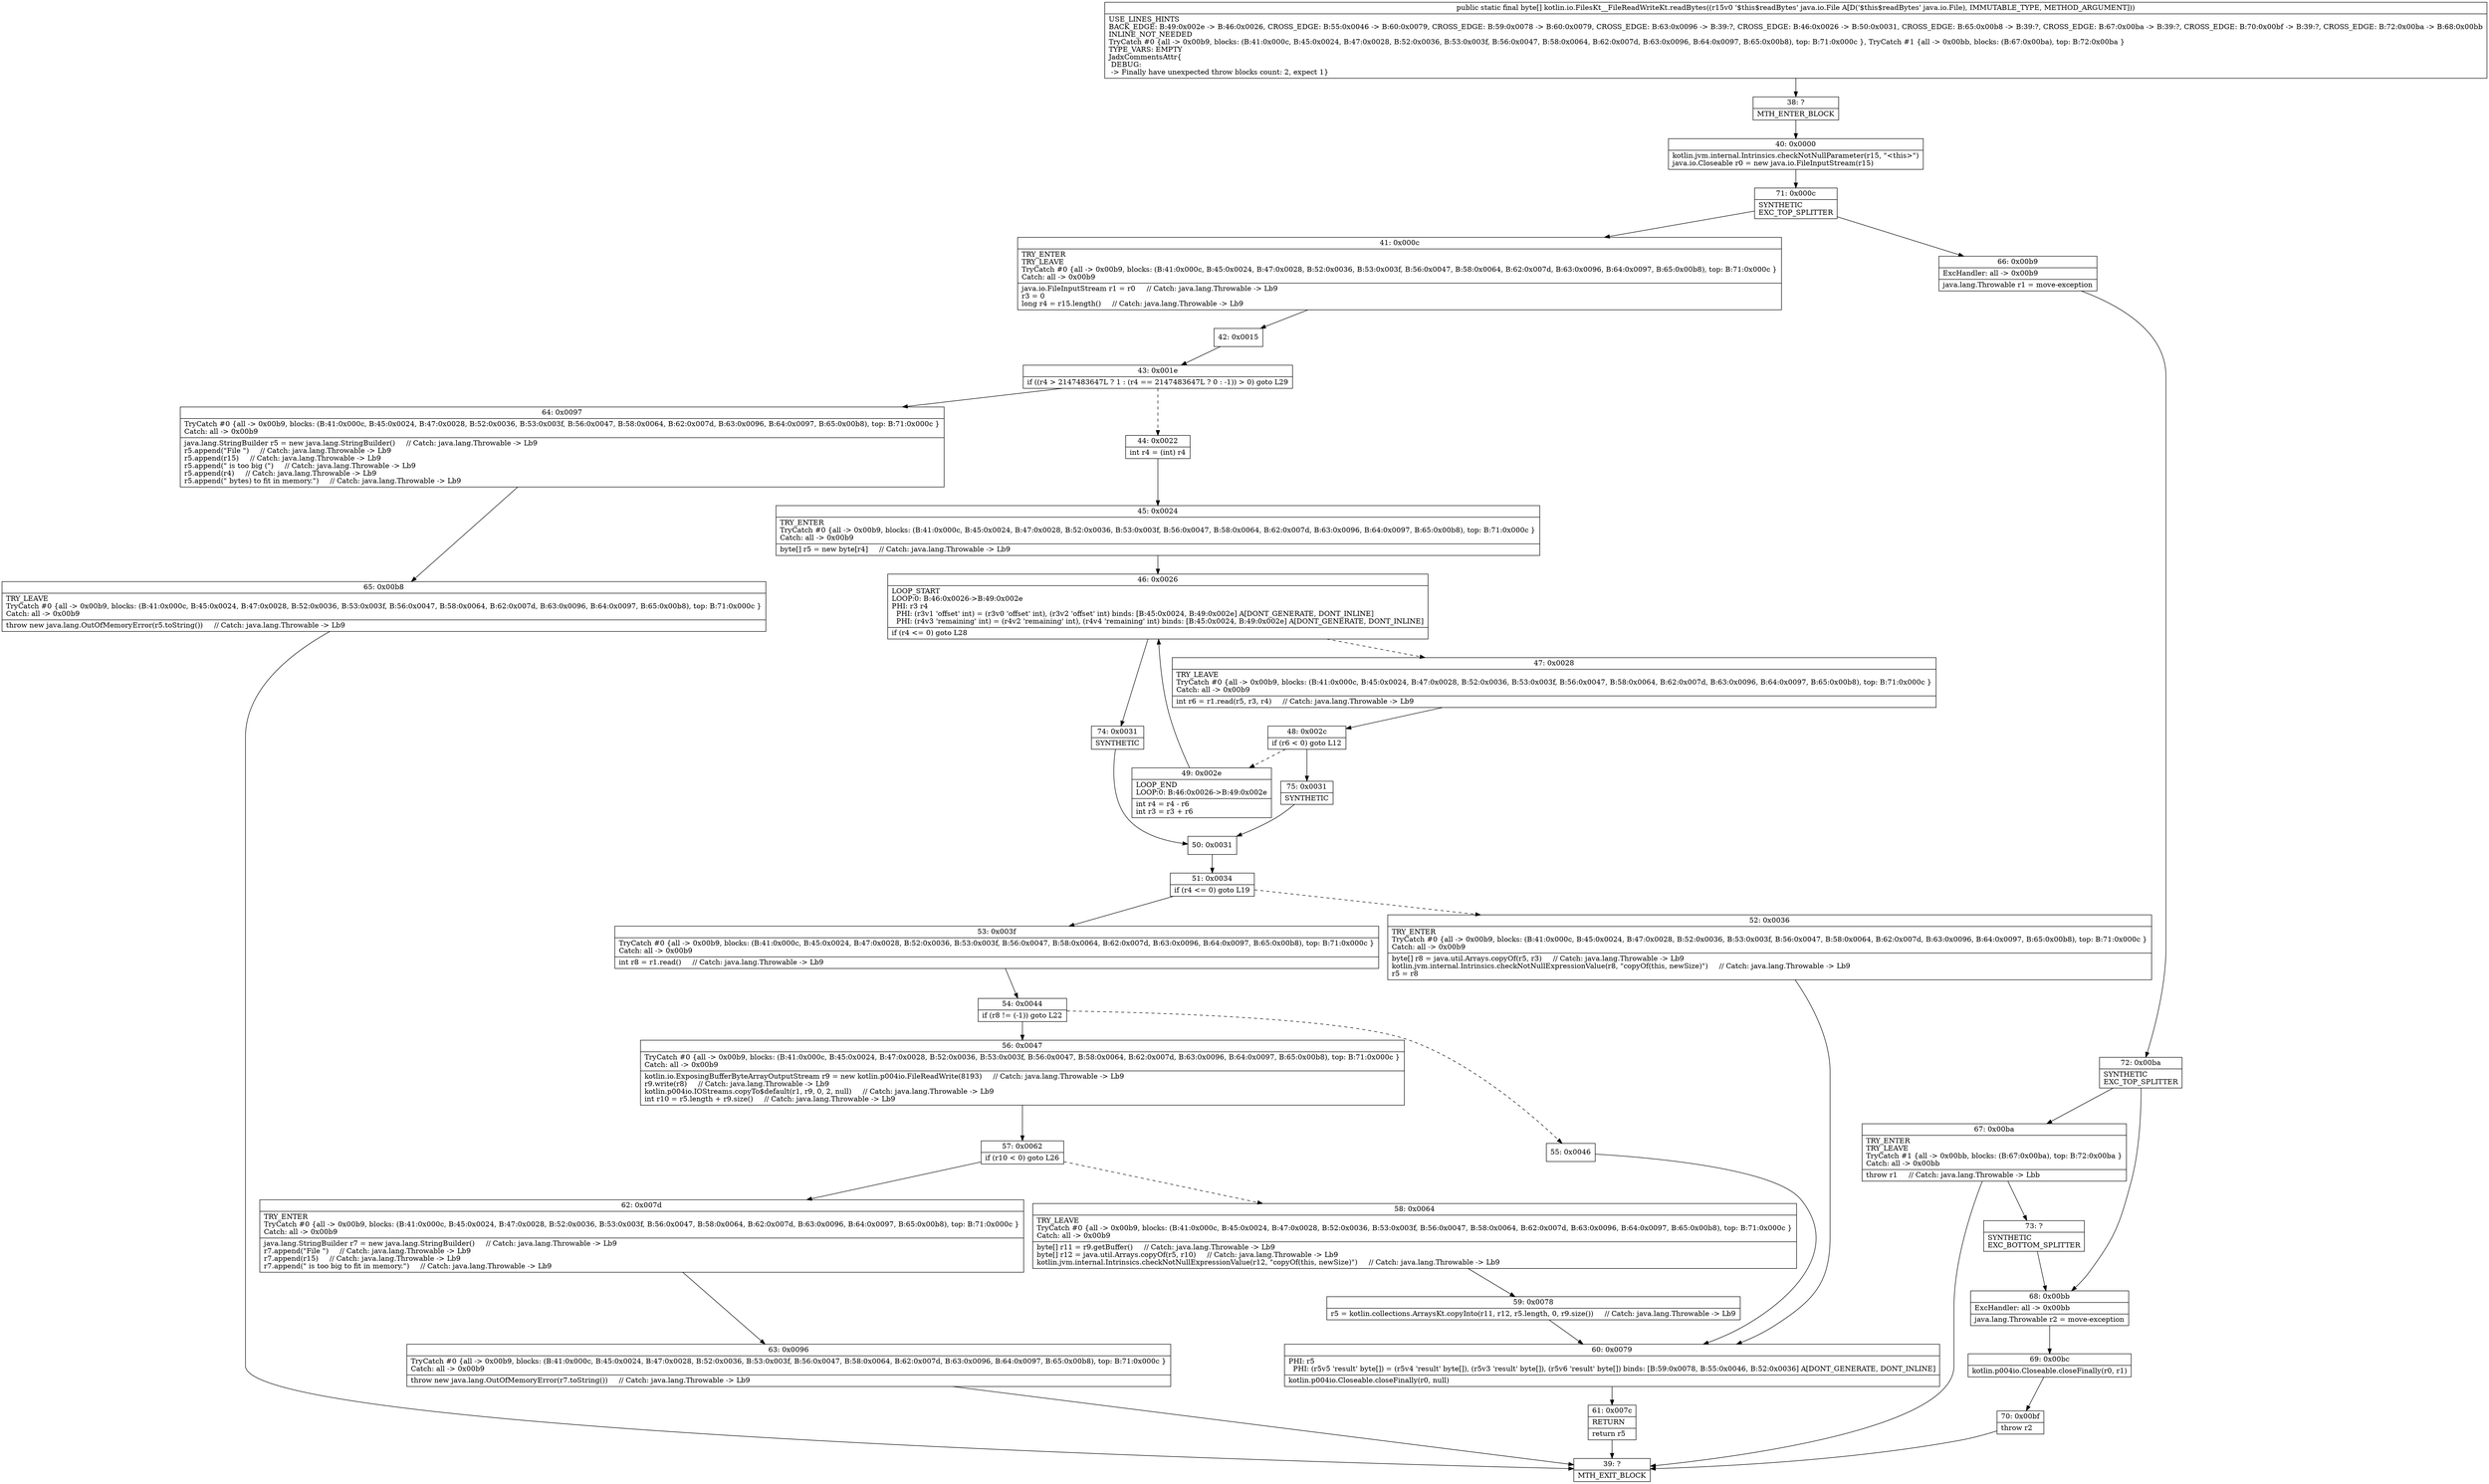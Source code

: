 digraph "CFG forkotlin.io.FilesKt__FileReadWriteKt.readBytes(Ljava\/io\/File;)[B" {
Node_38 [shape=record,label="{38\:\ ?|MTH_ENTER_BLOCK\l}"];
Node_40 [shape=record,label="{40\:\ 0x0000|kotlin.jvm.internal.Intrinsics.checkNotNullParameter(r15, \"\<this\>\")\ljava.io.Closeable r0 = new java.io.FileInputStream(r15)\l}"];
Node_71 [shape=record,label="{71\:\ 0x000c|SYNTHETIC\lEXC_TOP_SPLITTER\l}"];
Node_41 [shape=record,label="{41\:\ 0x000c|TRY_ENTER\lTRY_LEAVE\lTryCatch #0 \{all \-\> 0x00b9, blocks: (B:41:0x000c, B:45:0x0024, B:47:0x0028, B:52:0x0036, B:53:0x003f, B:56:0x0047, B:58:0x0064, B:62:0x007d, B:63:0x0096, B:64:0x0097, B:65:0x00b8), top: B:71:0x000c \}\lCatch: all \-\> 0x00b9\l|java.io.FileInputStream r1 = r0     \/\/ Catch: java.lang.Throwable \-\> Lb9\lr3 = 0\llong r4 = r15.length()     \/\/ Catch: java.lang.Throwable \-\> Lb9\l}"];
Node_42 [shape=record,label="{42\:\ 0x0015}"];
Node_43 [shape=record,label="{43\:\ 0x001e|if ((r4 \> 2147483647L ? 1 : (r4 == 2147483647L ? 0 : \-1)) \> 0) goto L29\l}"];
Node_44 [shape=record,label="{44\:\ 0x0022|int r4 = (int) r4\l}"];
Node_45 [shape=record,label="{45\:\ 0x0024|TRY_ENTER\lTryCatch #0 \{all \-\> 0x00b9, blocks: (B:41:0x000c, B:45:0x0024, B:47:0x0028, B:52:0x0036, B:53:0x003f, B:56:0x0047, B:58:0x0064, B:62:0x007d, B:63:0x0096, B:64:0x0097, B:65:0x00b8), top: B:71:0x000c \}\lCatch: all \-\> 0x00b9\l|byte[] r5 = new byte[r4]     \/\/ Catch: java.lang.Throwable \-\> Lb9\l}"];
Node_46 [shape=record,label="{46\:\ 0x0026|LOOP_START\lLOOP:0: B:46:0x0026\-\>B:49:0x002e\lPHI: r3 r4 \l  PHI: (r3v1 'offset' int) = (r3v0 'offset' int), (r3v2 'offset' int) binds: [B:45:0x0024, B:49:0x002e] A[DONT_GENERATE, DONT_INLINE]\l  PHI: (r4v3 'remaining' int) = (r4v2 'remaining' int), (r4v4 'remaining' int) binds: [B:45:0x0024, B:49:0x002e] A[DONT_GENERATE, DONT_INLINE]\l|if (r4 \<= 0) goto L28\l}"];
Node_47 [shape=record,label="{47\:\ 0x0028|TRY_LEAVE\lTryCatch #0 \{all \-\> 0x00b9, blocks: (B:41:0x000c, B:45:0x0024, B:47:0x0028, B:52:0x0036, B:53:0x003f, B:56:0x0047, B:58:0x0064, B:62:0x007d, B:63:0x0096, B:64:0x0097, B:65:0x00b8), top: B:71:0x000c \}\lCatch: all \-\> 0x00b9\l|int r6 = r1.read(r5, r3, r4)     \/\/ Catch: java.lang.Throwable \-\> Lb9\l}"];
Node_48 [shape=record,label="{48\:\ 0x002c|if (r6 \< 0) goto L12\l}"];
Node_49 [shape=record,label="{49\:\ 0x002e|LOOP_END\lLOOP:0: B:46:0x0026\-\>B:49:0x002e\l|int r4 = r4 \- r6\lint r3 = r3 + r6\l}"];
Node_75 [shape=record,label="{75\:\ 0x0031|SYNTHETIC\l}"];
Node_50 [shape=record,label="{50\:\ 0x0031}"];
Node_51 [shape=record,label="{51\:\ 0x0034|if (r4 \<= 0) goto L19\l}"];
Node_52 [shape=record,label="{52\:\ 0x0036|TRY_ENTER\lTryCatch #0 \{all \-\> 0x00b9, blocks: (B:41:0x000c, B:45:0x0024, B:47:0x0028, B:52:0x0036, B:53:0x003f, B:56:0x0047, B:58:0x0064, B:62:0x007d, B:63:0x0096, B:64:0x0097, B:65:0x00b8), top: B:71:0x000c \}\lCatch: all \-\> 0x00b9\l|byte[] r8 = java.util.Arrays.copyOf(r5, r3)     \/\/ Catch: java.lang.Throwable \-\> Lb9\lkotlin.jvm.internal.Intrinsics.checkNotNullExpressionValue(r8, \"copyOf(this, newSize)\")     \/\/ Catch: java.lang.Throwable \-\> Lb9\lr5 = r8\l}"];
Node_60 [shape=record,label="{60\:\ 0x0079|PHI: r5 \l  PHI: (r5v5 'result' byte[]) = (r5v4 'result' byte[]), (r5v3 'result' byte[]), (r5v6 'result' byte[]) binds: [B:59:0x0078, B:55:0x0046, B:52:0x0036] A[DONT_GENERATE, DONT_INLINE]\l|kotlin.p004io.Closeable.closeFinally(r0, null)\l}"];
Node_61 [shape=record,label="{61\:\ 0x007c|RETURN\l|return r5\l}"];
Node_39 [shape=record,label="{39\:\ ?|MTH_EXIT_BLOCK\l}"];
Node_53 [shape=record,label="{53\:\ 0x003f|TryCatch #0 \{all \-\> 0x00b9, blocks: (B:41:0x000c, B:45:0x0024, B:47:0x0028, B:52:0x0036, B:53:0x003f, B:56:0x0047, B:58:0x0064, B:62:0x007d, B:63:0x0096, B:64:0x0097, B:65:0x00b8), top: B:71:0x000c \}\lCatch: all \-\> 0x00b9\l|int r8 = r1.read()     \/\/ Catch: java.lang.Throwable \-\> Lb9\l}"];
Node_54 [shape=record,label="{54\:\ 0x0044|if (r8 != (\-1)) goto L22\l}"];
Node_55 [shape=record,label="{55\:\ 0x0046}"];
Node_56 [shape=record,label="{56\:\ 0x0047|TryCatch #0 \{all \-\> 0x00b9, blocks: (B:41:0x000c, B:45:0x0024, B:47:0x0028, B:52:0x0036, B:53:0x003f, B:56:0x0047, B:58:0x0064, B:62:0x007d, B:63:0x0096, B:64:0x0097, B:65:0x00b8), top: B:71:0x000c \}\lCatch: all \-\> 0x00b9\l|kotlin.io.ExposingBufferByteArrayOutputStream r9 = new kotlin.p004io.FileReadWrite(8193)     \/\/ Catch: java.lang.Throwable \-\> Lb9\lr9.write(r8)     \/\/ Catch: java.lang.Throwable \-\> Lb9\lkotlin.p004io.IOStreams.copyTo$default(r1, r9, 0, 2, null)     \/\/ Catch: java.lang.Throwable \-\> Lb9\lint r10 = r5.length + r9.size()     \/\/ Catch: java.lang.Throwable \-\> Lb9\l}"];
Node_57 [shape=record,label="{57\:\ 0x0062|if (r10 \< 0) goto L26\l}"];
Node_58 [shape=record,label="{58\:\ 0x0064|TRY_LEAVE\lTryCatch #0 \{all \-\> 0x00b9, blocks: (B:41:0x000c, B:45:0x0024, B:47:0x0028, B:52:0x0036, B:53:0x003f, B:56:0x0047, B:58:0x0064, B:62:0x007d, B:63:0x0096, B:64:0x0097, B:65:0x00b8), top: B:71:0x000c \}\lCatch: all \-\> 0x00b9\l|byte[] r11 = r9.getBuffer()     \/\/ Catch: java.lang.Throwable \-\> Lb9\lbyte[] r12 = java.util.Arrays.copyOf(r5, r10)     \/\/ Catch: java.lang.Throwable \-\> Lb9\lkotlin.jvm.internal.Intrinsics.checkNotNullExpressionValue(r12, \"copyOf(this, newSize)\")     \/\/ Catch: java.lang.Throwable \-\> Lb9\l}"];
Node_59 [shape=record,label="{59\:\ 0x0078|r5 = kotlin.collections.ArraysKt.copyInto(r11, r12, r5.length, 0, r9.size())     \/\/ Catch: java.lang.Throwable \-\> Lb9\l}"];
Node_62 [shape=record,label="{62\:\ 0x007d|TRY_ENTER\lTryCatch #0 \{all \-\> 0x00b9, blocks: (B:41:0x000c, B:45:0x0024, B:47:0x0028, B:52:0x0036, B:53:0x003f, B:56:0x0047, B:58:0x0064, B:62:0x007d, B:63:0x0096, B:64:0x0097, B:65:0x00b8), top: B:71:0x000c \}\lCatch: all \-\> 0x00b9\l|java.lang.StringBuilder r7 = new java.lang.StringBuilder()     \/\/ Catch: java.lang.Throwable \-\> Lb9\lr7.append(\"File \")     \/\/ Catch: java.lang.Throwable \-\> Lb9\lr7.append(r15)     \/\/ Catch: java.lang.Throwable \-\> Lb9\lr7.append(\" is too big to fit in memory.\")     \/\/ Catch: java.lang.Throwable \-\> Lb9\l}"];
Node_63 [shape=record,label="{63\:\ 0x0096|TryCatch #0 \{all \-\> 0x00b9, blocks: (B:41:0x000c, B:45:0x0024, B:47:0x0028, B:52:0x0036, B:53:0x003f, B:56:0x0047, B:58:0x0064, B:62:0x007d, B:63:0x0096, B:64:0x0097, B:65:0x00b8), top: B:71:0x000c \}\lCatch: all \-\> 0x00b9\l|throw new java.lang.OutOfMemoryError(r7.toString())     \/\/ Catch: java.lang.Throwable \-\> Lb9\l}"];
Node_74 [shape=record,label="{74\:\ 0x0031|SYNTHETIC\l}"];
Node_64 [shape=record,label="{64\:\ 0x0097|TryCatch #0 \{all \-\> 0x00b9, blocks: (B:41:0x000c, B:45:0x0024, B:47:0x0028, B:52:0x0036, B:53:0x003f, B:56:0x0047, B:58:0x0064, B:62:0x007d, B:63:0x0096, B:64:0x0097, B:65:0x00b8), top: B:71:0x000c \}\lCatch: all \-\> 0x00b9\l|java.lang.StringBuilder r5 = new java.lang.StringBuilder()     \/\/ Catch: java.lang.Throwable \-\> Lb9\lr5.append(\"File \")     \/\/ Catch: java.lang.Throwable \-\> Lb9\lr5.append(r15)     \/\/ Catch: java.lang.Throwable \-\> Lb9\lr5.append(\" is too big (\")     \/\/ Catch: java.lang.Throwable \-\> Lb9\lr5.append(r4)     \/\/ Catch: java.lang.Throwable \-\> Lb9\lr5.append(\" bytes) to fit in memory.\")     \/\/ Catch: java.lang.Throwable \-\> Lb9\l}"];
Node_65 [shape=record,label="{65\:\ 0x00b8|TRY_LEAVE\lTryCatch #0 \{all \-\> 0x00b9, blocks: (B:41:0x000c, B:45:0x0024, B:47:0x0028, B:52:0x0036, B:53:0x003f, B:56:0x0047, B:58:0x0064, B:62:0x007d, B:63:0x0096, B:64:0x0097, B:65:0x00b8), top: B:71:0x000c \}\lCatch: all \-\> 0x00b9\l|throw new java.lang.OutOfMemoryError(r5.toString())     \/\/ Catch: java.lang.Throwable \-\> Lb9\l}"];
Node_66 [shape=record,label="{66\:\ 0x00b9|ExcHandler: all \-\> 0x00b9\l|java.lang.Throwable r1 = move\-exception\l}"];
Node_72 [shape=record,label="{72\:\ 0x00ba|SYNTHETIC\lEXC_TOP_SPLITTER\l}"];
Node_67 [shape=record,label="{67\:\ 0x00ba|TRY_ENTER\lTRY_LEAVE\lTryCatch #1 \{all \-\> 0x00bb, blocks: (B:67:0x00ba), top: B:72:0x00ba \}\lCatch: all \-\> 0x00bb\l|throw r1     \/\/ Catch: java.lang.Throwable \-\> Lbb\l}"];
Node_73 [shape=record,label="{73\:\ ?|SYNTHETIC\lEXC_BOTTOM_SPLITTER\l}"];
Node_68 [shape=record,label="{68\:\ 0x00bb|ExcHandler: all \-\> 0x00bb\l|java.lang.Throwable r2 = move\-exception\l}"];
Node_69 [shape=record,label="{69\:\ 0x00bc|kotlin.p004io.Closeable.closeFinally(r0, r1)\l}"];
Node_70 [shape=record,label="{70\:\ 0x00bf|throw r2\l}"];
MethodNode[shape=record,label="{public static final byte[] kotlin.io.FilesKt__FileReadWriteKt.readBytes((r15v0 '$this$readBytes' java.io.File A[D('$this$readBytes' java.io.File), IMMUTABLE_TYPE, METHOD_ARGUMENT]))  | USE_LINES_HINTS\lBACK_EDGE: B:49:0x002e \-\> B:46:0x0026, CROSS_EDGE: B:55:0x0046 \-\> B:60:0x0079, CROSS_EDGE: B:59:0x0078 \-\> B:60:0x0079, CROSS_EDGE: B:63:0x0096 \-\> B:39:?, CROSS_EDGE: B:46:0x0026 \-\> B:50:0x0031, CROSS_EDGE: B:65:0x00b8 \-\> B:39:?, CROSS_EDGE: B:67:0x00ba \-\> B:39:?, CROSS_EDGE: B:70:0x00bf \-\> B:39:?, CROSS_EDGE: B:72:0x00ba \-\> B:68:0x00bb\lINLINE_NOT_NEEDED\lTryCatch #0 \{all \-\> 0x00b9, blocks: (B:41:0x000c, B:45:0x0024, B:47:0x0028, B:52:0x0036, B:53:0x003f, B:56:0x0047, B:58:0x0064, B:62:0x007d, B:63:0x0096, B:64:0x0097, B:65:0x00b8), top: B:71:0x000c \}, TryCatch #1 \{all \-\> 0x00bb, blocks: (B:67:0x00ba), top: B:72:0x00ba \}\lTYPE_VARS: EMPTY\lJadxCommentsAttr\{\l DEBUG: \l \-\> Finally have unexpected throw blocks count: 2, expect 1\}\l}"];
MethodNode -> Node_38;Node_38 -> Node_40;
Node_40 -> Node_71;
Node_71 -> Node_41;
Node_71 -> Node_66;
Node_41 -> Node_42;
Node_42 -> Node_43;
Node_43 -> Node_44[style=dashed];
Node_43 -> Node_64;
Node_44 -> Node_45;
Node_45 -> Node_46;
Node_46 -> Node_47[style=dashed];
Node_46 -> Node_74;
Node_47 -> Node_48;
Node_48 -> Node_49[style=dashed];
Node_48 -> Node_75;
Node_49 -> Node_46;
Node_75 -> Node_50;
Node_50 -> Node_51;
Node_51 -> Node_52[style=dashed];
Node_51 -> Node_53;
Node_52 -> Node_60;
Node_60 -> Node_61;
Node_61 -> Node_39;
Node_53 -> Node_54;
Node_54 -> Node_55[style=dashed];
Node_54 -> Node_56;
Node_55 -> Node_60;
Node_56 -> Node_57;
Node_57 -> Node_58[style=dashed];
Node_57 -> Node_62;
Node_58 -> Node_59;
Node_59 -> Node_60;
Node_62 -> Node_63;
Node_63 -> Node_39;
Node_74 -> Node_50;
Node_64 -> Node_65;
Node_65 -> Node_39;
Node_66 -> Node_72;
Node_72 -> Node_67;
Node_72 -> Node_68;
Node_67 -> Node_39;
Node_67 -> Node_73;
Node_73 -> Node_68;
Node_68 -> Node_69;
Node_69 -> Node_70;
Node_70 -> Node_39;
}

